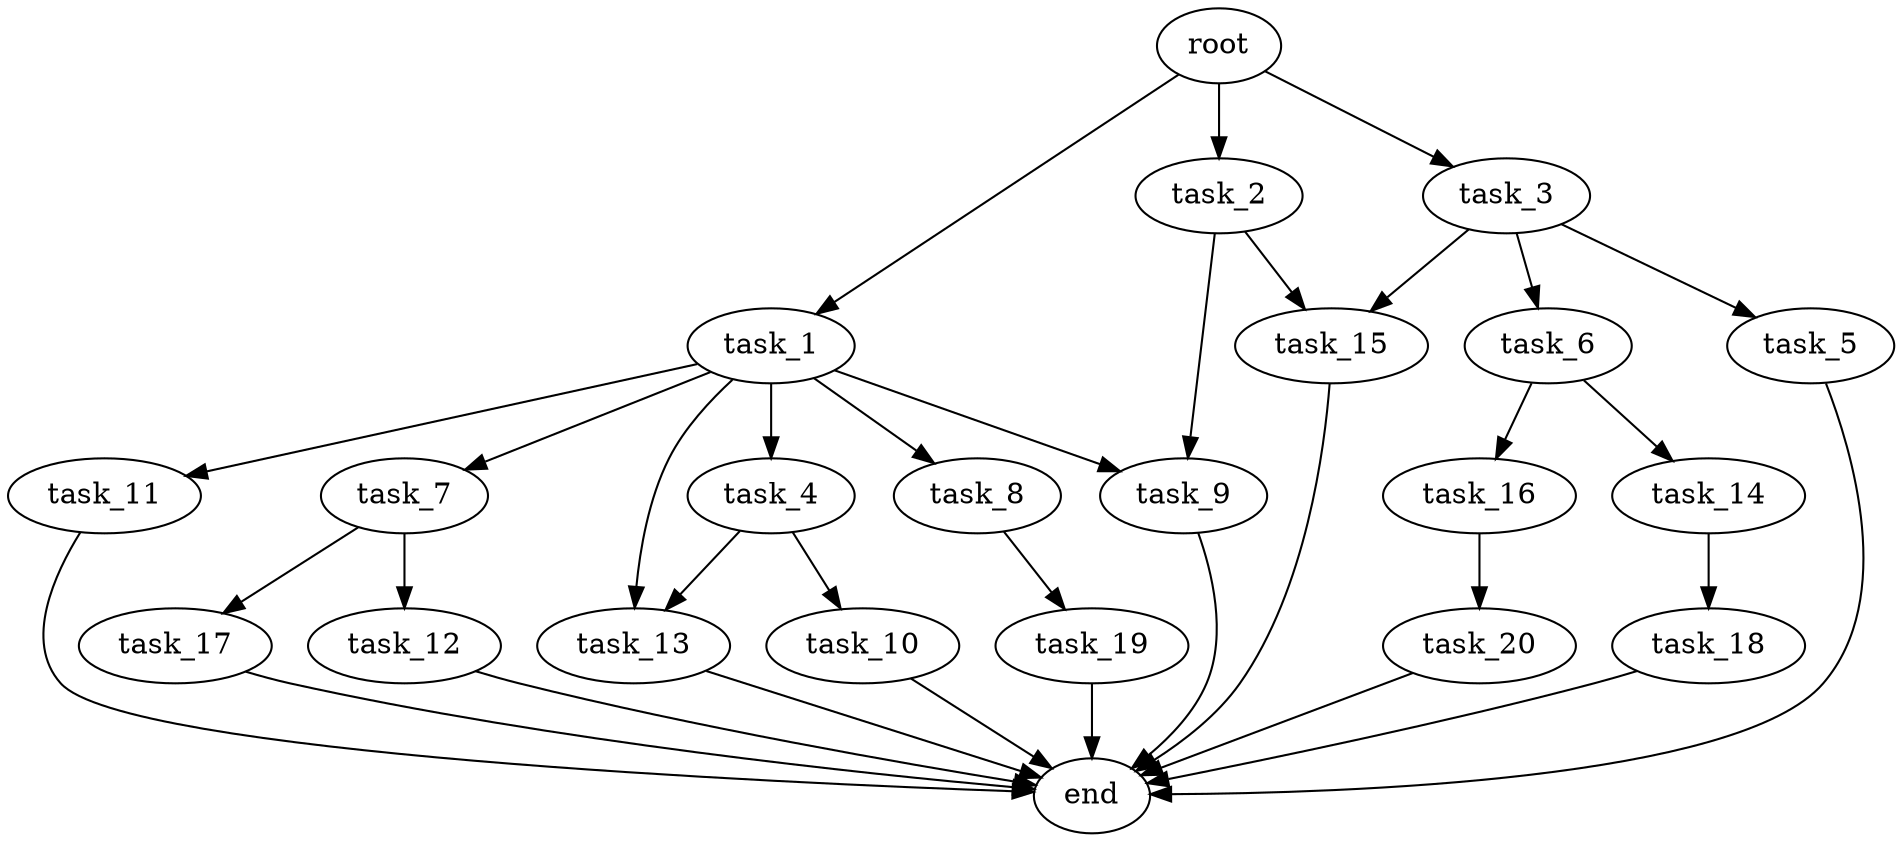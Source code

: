 digraph G {
  root [size="0.000000e+00"];
  task_1 [size="8.455367e+09"];
  task_2 [size="3.196558e+09"];
  task_3 [size="3.474906e+09"];
  task_4 [size="6.503258e+08"];
  task_5 [size="5.422171e+09"];
  task_6 [size="8.913425e+09"];
  task_7 [size="8.513769e+09"];
  task_8 [size="7.118379e+09"];
  task_9 [size="9.273317e+09"];
  task_10 [size="6.377363e+09"];
  task_11 [size="7.937170e+09"];
  task_12 [size="5.088049e+09"];
  task_13 [size="1.214503e+09"];
  task_14 [size="2.010603e+09"];
  task_15 [size="1.389630e+09"];
  task_16 [size="7.903940e+09"];
  task_17 [size="2.638140e+08"];
  task_18 [size="5.540660e+09"];
  task_19 [size="3.689743e+09"];
  task_20 [size="8.036814e+09"];
  end [size="0.000000e+00"];

  root -> task_1 [size="1.000000e-12"];
  root -> task_2 [size="1.000000e-12"];
  root -> task_3 [size="1.000000e-12"];
  task_1 -> task_4 [size="6.503258e+07"];
  task_1 -> task_7 [size="8.513769e+08"];
  task_1 -> task_8 [size="7.118379e+08"];
  task_1 -> task_9 [size="4.636659e+08"];
  task_1 -> task_11 [size="7.937170e+08"];
  task_1 -> task_13 [size="6.072516e+07"];
  task_2 -> task_9 [size="4.636659e+08"];
  task_2 -> task_15 [size="6.948149e+07"];
  task_3 -> task_5 [size="5.422171e+08"];
  task_3 -> task_6 [size="8.913425e+08"];
  task_3 -> task_15 [size="6.948149e+07"];
  task_4 -> task_10 [size="6.377363e+08"];
  task_4 -> task_13 [size="6.072516e+07"];
  task_5 -> end [size="1.000000e-12"];
  task_6 -> task_14 [size="2.010603e+08"];
  task_6 -> task_16 [size="7.903940e+08"];
  task_7 -> task_12 [size="5.088049e+08"];
  task_7 -> task_17 [size="2.638140e+07"];
  task_8 -> task_19 [size="3.689743e+08"];
  task_9 -> end [size="1.000000e-12"];
  task_10 -> end [size="1.000000e-12"];
  task_11 -> end [size="1.000000e-12"];
  task_12 -> end [size="1.000000e-12"];
  task_13 -> end [size="1.000000e-12"];
  task_14 -> task_18 [size="5.540660e+08"];
  task_15 -> end [size="1.000000e-12"];
  task_16 -> task_20 [size="8.036814e+08"];
  task_17 -> end [size="1.000000e-12"];
  task_18 -> end [size="1.000000e-12"];
  task_19 -> end [size="1.000000e-12"];
  task_20 -> end [size="1.000000e-12"];
}

